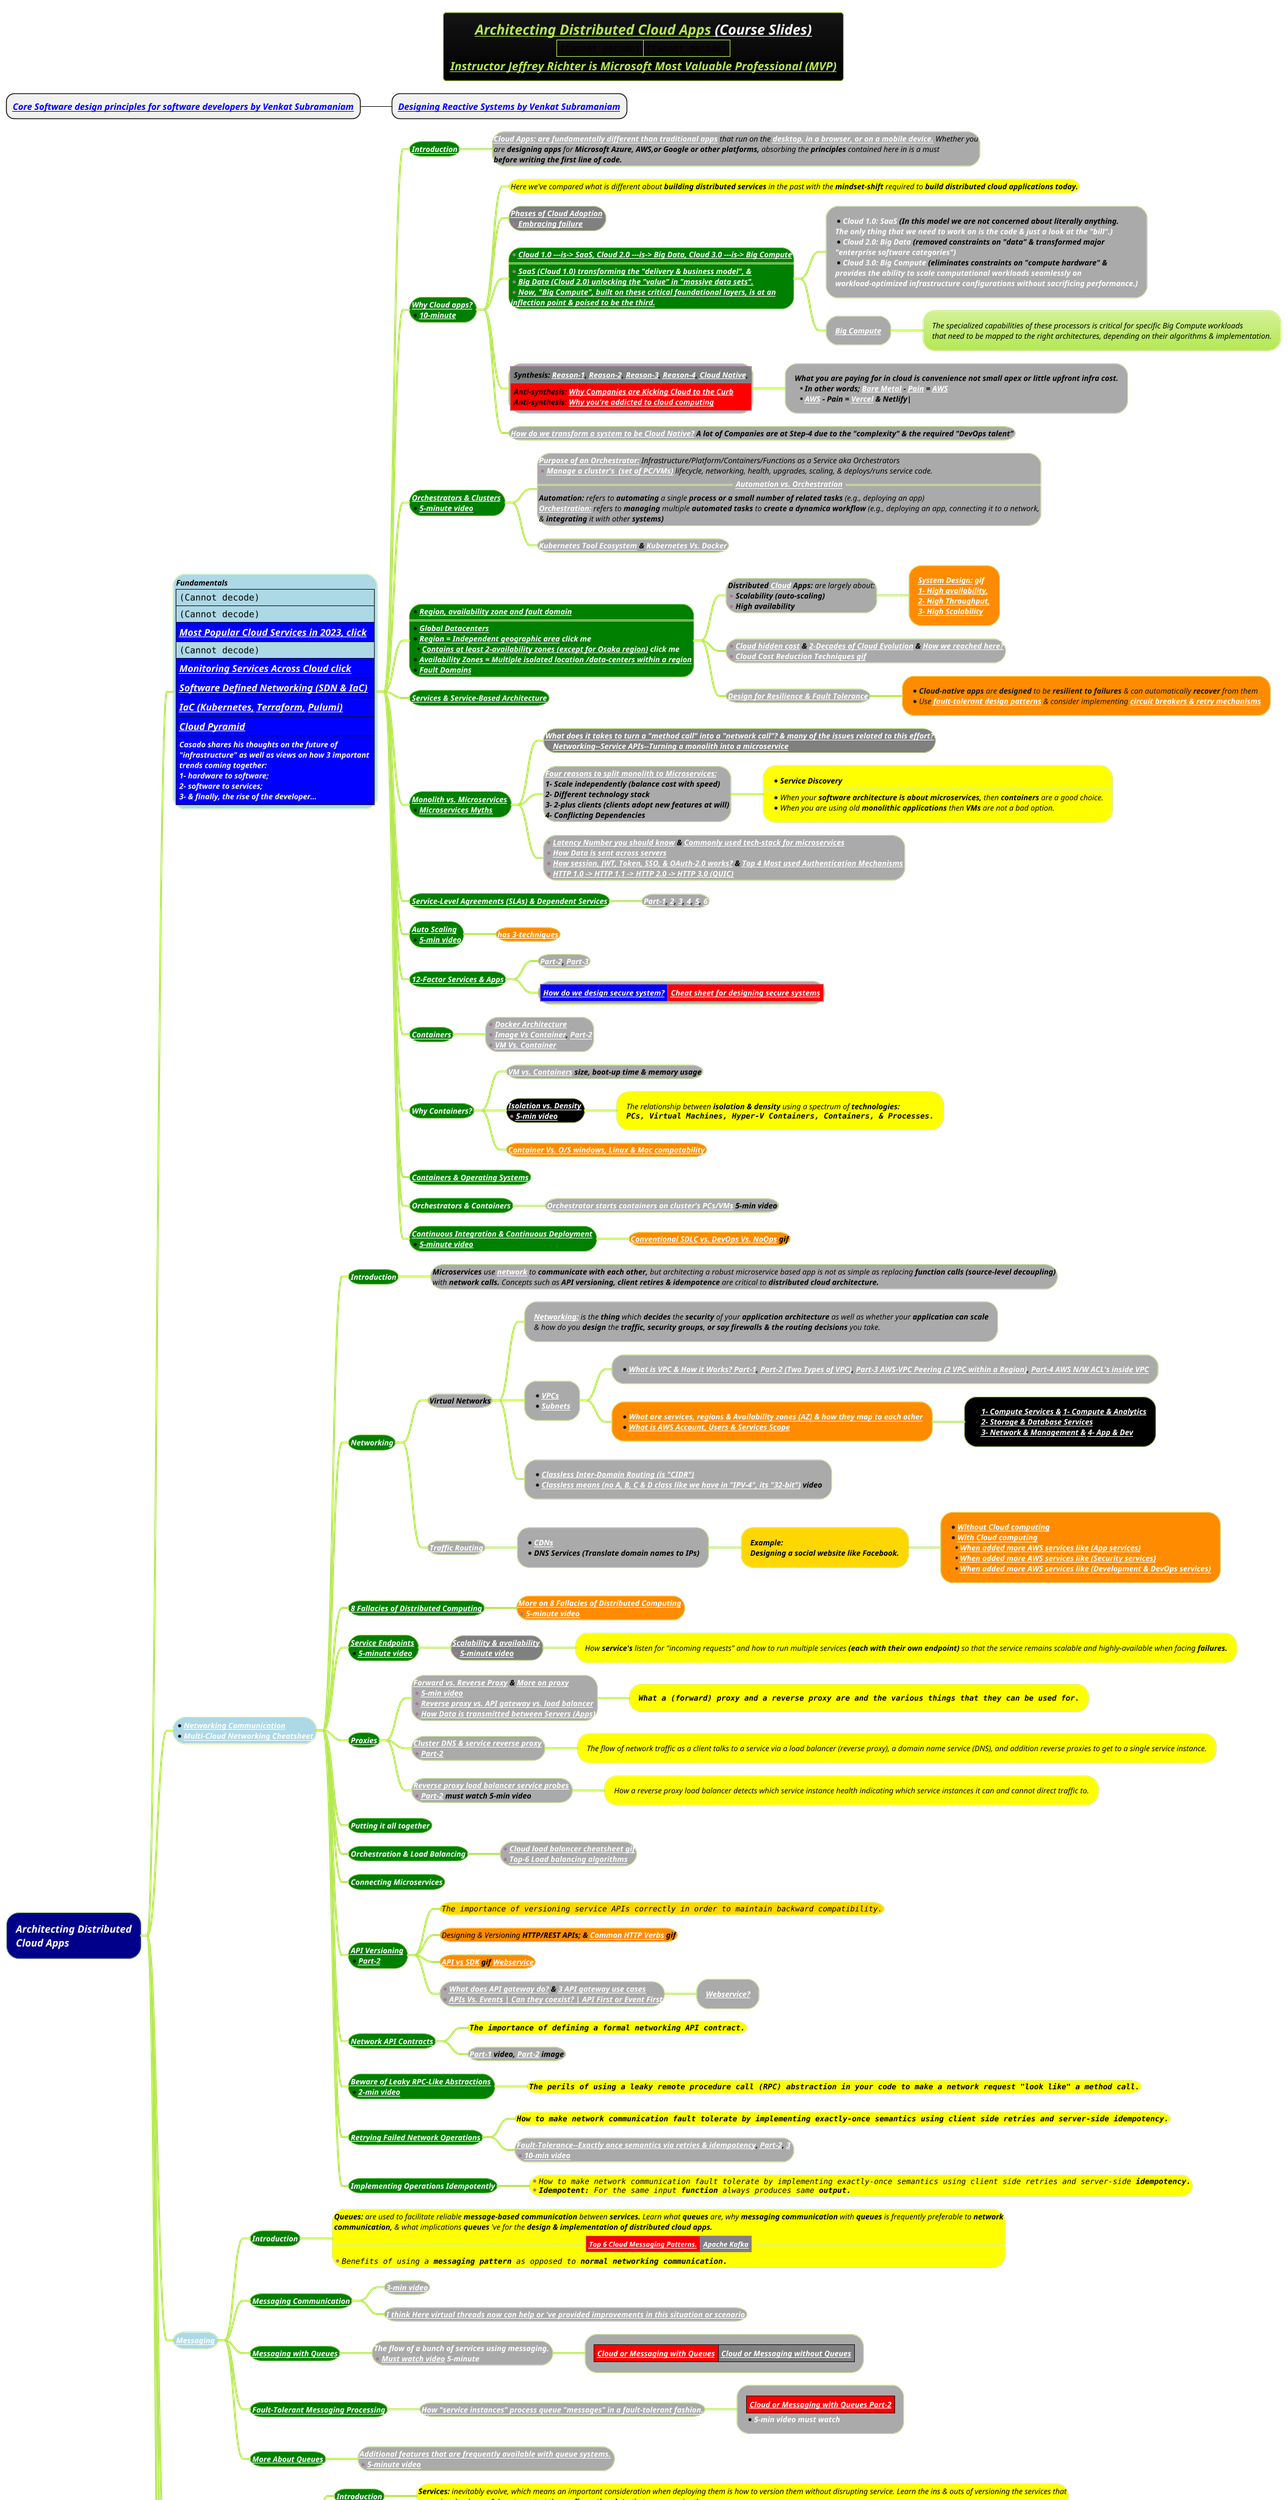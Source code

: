@startmindmap
title =<i><b><u><size:18>Architecting Distributed Cloud Apps [[https://docs.google.com/presentation/d/0B9OeL9w7mYN2Nl9LX1BIRjFVeGs/edit?resourcekey=0--9WnRGKB_SSA2SZE3WN4EA#slide=id.p1 (Course Slides)]] \n|<img:images/img_374.png>|<img:images/img_375.png{scale=.91}>|\n<i><b><u><size:18>Instructor Jeffrey Richter is Microsoft Most Valuable Professional (MVP)
* <i><b>[[docs/3-programming-languages/Venkat-Subramaniam/Core-Software-design-principles-for-software-developers.puml Core Software design principles for software developers by Venkat Subramaniam]]
** <i><b>[[docs/3-programming-languages/Venkat-Subramaniam/Designing-Reactive-Systems.puml Designing Reactive Systems by Venkat Subramaniam]]

caption |<img:images/img_606.png>|<img:images/img_607.png>|\n|<img:images/img_361.png>|<img:images/img_382.png>|

!theme hacker

*[#darkblue] <color:white><i>Architecting Distributed\n<color:white><i>Cloud Apps
**[#lightblue]:<i><color #black><size:12>Fundamentals
|<img:images/img_270.png{scale=.504}>|
|<img:images/img_366.png{scale=.2109}>|
|<#blue><i><size:15>[[docs/3-programming-languages/Venkat-Subramaniam/images/img_0377.png Most Popular Cloud Services in 2023, click]]|
|<img:images/img_272.png{scale=.5}>|
|<#blue><i><size:15>[[docs/3-programming-languages/Venkat-Subramaniam/images/img_387.png Monitoring Services Across Cloud click]]|
|<#blue><i><size:15>[[docs/3-programming-languages/Venkat-Subramaniam/images/img_362.png Software Defined Networking (SDN & IaC)]]|
|<#blue><i><size:15>[[docs/books/1-books-backlog/operating-system/images/img_12.png IaC (Kubernetes,]] [[docs/3-devops/devops-plantuml-mindmap/Terraform.puml Terraform,]] [[docs/3-devops/devops-plantuml-mindmap/Pulumi.puml Pulumi)]]|
|<#blue><i><size:15>[[docs/cloud-computing/images/cloud-pyramid.png Cloud Pyramid]]|
|<#blue><i><size:12><color #white>Casado shares his thoughts on the future of \n<i><size:12><color #white>"infrastructure" as well as views on how 3 important \n<i><size:12><color #white>trends coming together: \n<i><size:12><color #white>1- hardware to software; \n<i><size:12><color #white>2- software to services; \n<i><size:12><color #white>3- & finally, the rise of the developer…|;

***[#green] <i><color #white><b><size:12>[[https://www.youtube.com/watch?v=xJMbkZvuVO0&list=PL9XzOCngAkqs0Q8ZRdafnSYExKQurZrBY&index=1&ab_channel=JeffreyRichter Introduction]]
****[#a]:<i><color #black><size:12>**[[docs/3-programming-languages/Venkat-Subramaniam/images/img_363.png Cloud Apps: are fundamentally different than traditional apps]]** that run on the **[[docs/3-programming-languages/Venkat-Subramaniam/images/img_666.png desktop, in a browser, or on a mobile device.]]** Whether you
<i><color #black><size:12>are **designing apps** for **Microsoft Azure, AWS,or Google or other platforms,** absorbing the **principles** contained here in is a must
<i><color #black><size:12><b>before writing the first line of code.;
***[#green] <i><color #white><b><size:12>[[docs/3-programming-languages/Venkat-Subramaniam/images/img_667.png Why Cloud apps?]] \n*<i><color #white><b><size:12>[[https://www.youtube.com/watch?v=p7NkTUyEE1o&list=PL9XzOCngAkqs0Q8ZRdafnSYExKQurZrBY&index=2&ab_channel=JeffreyRichter 10-minute]]
****[#yellow] <i><color #black><size:12>Here we've compared what is different about **building distributed services** in the past with the **mindset-shift** required to <b>build distributed cloud applications today.

****[#grey] <i><color #white><b><size:12>[[https://youtu.be/IBTpNptxYF4 Phases of Cloud Adoption]] \n*<i><color #white><b><size:12>[[docs/3-programming-languages/Venkat-Subramaniam/images/img_668.png Embracing failure]]
****[#green]:*<i><color #white><b><size:12>[[https://rescale.com/blog/cloud-3-0-the-rise-of-big-compute/ Cloud 1.0 ---is-> SaaS, Cloud 2.0 ---is-> Big Data, Cloud 3.0 ---is-> Big Compute]]
====
*<i><color #white><b><size:12>[[docs/3-programming-languages/Venkat-Subramaniam/images/img_414.png SaaS (Cloud 1.0) transforming the "delivery & business model", &]]
*<i><color #white><b><size:12>[[docs/3-programming-languages/Venkat-Subramaniam/images/img_415.png Big Data (Cloud 2.0) unlocking the "value" in "massive data sets".]]
*<i><color #white><b><size:12>[[docs/3-programming-languages/Venkat-Subramaniam/images/img_416.png Now, "Big Compute", built on these critical foundational layers, is at an]]
<i><color #white><b><size:12>[[docs/3-programming-languages/Venkat-Subramaniam/images/img_398.png inflection point & poised to be the third.]];
*****[#a]:* <i><color #white><b><size:12>**Cloud 1.0:** SaaS <color #black>(In this model we are not concerned about literally anything.
<i><color #white><b><size:12>The only thing that we need to work on is the code & just a look at the "bill".)
* <i><color #white><b><size:12>**Cloud 2.0:** Big Data <color #black>(removed constraints on "data" & transformed major
<i><color #white><b><size:12>"enterprise software categories")
* <i><color #white><b><size:12>**Cloud 3.0:** Big Compute <color #black>(eliminates constraints on "compute hardware" &
<i><color #white><b><size:12>provides the ability to scale computational workloads seamlessly on
<i><color #white><b><size:12>workload-optimized infrastructure configurations without sacrificing performance.);
*****[#a] <i><color #white><b><size:12>[[docs/3-programming-languages/Venkat-Subramaniam/images/img_398.png Big Compute]]
****** <i><color #black><size:12>The specialized capabilities of these processors is critical for specific Big Compute workloads \n<i><color #black><size:12>that need to be mapped to the right architectures, depending on their algorithms & implementation.

****[#a]:|<#grey><b><i><color #black><size:12>Synthesis: [[docs/3-programming-languages/Venkat-Subramaniam/images/img_363.png Reason-1]], [[docs/3-programming-languages/Venkat-Subramaniam/images/img_364.png Reason-2]], [[docs/3-programming-languages/Venkat-Subramaniam/images/img_365.png Reason-3]], [[docs/3-programming-languages/Venkat-Subramaniam/images/img_271.png Reason-4]], [[docs/cloud-computing/Cloud-Native.puml Cloud Native]],|
|<#red><b><i><color #black><size:12>Anti-synthesis: [[https://www.youtube.com/watch?v=O66xpoRpyRk&ab_channel=CloudComputingInsider Why Companies are Kicking Cloud to the Curb]] \n<b><i><color #black><size:12>Anti-synthesis: [[https://www.youtube.com/watch?v=4Wa5DivljOM&ab_channel=Fireship Why you're addicted to cloud computing]]|;

*****[#a]:<b><i><color #black><size:12>What you are paying for in cloud is convenience not small apex or little upfront infra cost.
**<b><i><color #black><size:12>In other words; [[docs/3-programming-languages/Venkat-Subramaniam/images/img_572.png Bare Metal]] - [[docs/3-programming-languages/Venkat-Subramaniam/images/img_686.png Pain]] = [[docs/3-programming-languages/Venkat-Subramaniam/images/img_687.png AWS]]
**<b><i><color #black><size:12>[[docs/3-programming-languages/Venkat-Subramaniam/images/img_687.png AWS]] - Pain = [[docs/3-programming-languages/Venkat-Subramaniam/images/img_688.png Vercel]] & Netlify|;

****[#a] <b><i><color #black><size:12>[[docs/3-programming-languages/Venkat-Subramaniam/gif/how-to-adopt-cloud-native.adoc How do we transform a system to be Cloud Native?]] A lot of Companies are at Step-4 due to the "complexity" & the required "DevOps talent"

***[#green] <i><color #white><b><size:12>[[docs/3-programming-languages/Venkat-Subramaniam/images/img_367.png Orchestrators & Clusters]] \n*<i><color #white><b><size:12>[[https://www.youtube.com/watch?v=LkJr0Ld85AE&list=PL9XzOCngAkqs0Q8ZRdafnSYExKQurZrBY&index=4&ab_channel=JeffreyRichter 5-minute video]]
****[#a]:<i><color #black><size:12>**[[docs/3-programming-languages/Venkat-Subramaniam/images/img_440.png Purpose of an Orchestrator:]]** Infrastructure/Platform/Containers/Functions as a Service aka Orchestrators
*<i><color #black><size:12>**[[docs/3-programming-languages/Venkat-Subramaniam/images/img_669.png Manage a cluster's  (set of PC/VMs)]]** lifecycle, networking, health, upgrades, scaling, & deploys/runs service code.
==<i><color #black><size:12><b>[[docs/3-programming-languages/Venkat-Subramaniam/images/img_440.png Automation vs. Orchestration]]==
<i><color #black><size:12>**Automation:** refers to **automating** a single **process or a small number of related tasks** (e.g., deploying an app)
<i><color #black><size:12>**[[docs/3-programming-languages/Venkat-Subramaniam/images/img_440.png Orchestration:]]** refers to **managing** multiple **automated tasks** to **create a dynamica workflow** (e.g., deploying an app, connecting it to a network,
<i><color #black><size:12>& **integrating** it with other <b>systems);
****[#a] <i><color #black><b><size:12>[[docs/3-programming-languages/Venkat-Subramaniam/images/img_386.png Kubernetes Tool Ecosystem]] & [[docs/3-programming-languages/Venkat-Subramaniam/images/img_395.png Kubernetes Vs. Docker]]

***[#green]:*<i><color #white><b><size:12>[[docs/3-programming-languages/Venkat-Subramaniam/images/region-availability-zone-and-fault-domain.drawio.png Region, availability zone and fault domain]]
====
*<i><color #white><b><size:12>[[docs/3-programming-languages/Venkat-Subramaniam/images/img_399.png Global Datacenters]]
*<i><color #white><b><size:12>[[docs/3-programming-languages/Venkat-Subramaniam/images/img_400.png Region = Independent geographic area]] click me
**<i><color #white><b><size:12>[[docs/3-programming-languages/Venkat-Subramaniam/images/img_400.png Contains at least 2-availability zones (except for Osaka region)]] click me
*<i><color #white><b><size:12>[[docs/3-programming-languages/Venkat-Subramaniam/images/img_400.png Availability Zones = Multiple isolated location /data-centers within a region]]
*<i><color #white><b><size:12>[[docs/3-programming-languages/Venkat-Subramaniam/images/img_400.png Fault Domains]];
****[#a]:<i><color #black><size:12>**Distributed [[docs/3-programming-languages/Venkat-Subramaniam/images/img_359.png Cloud]] Apps:** are largely about:
*<i><color #black><size:12><b>Scalability (auto-scaling)
*<i><color #black><size:12><b>High availability;
*****[#darkorange]:<i><color #white><b><size:12>[[docs/3-programming-languages/Venkat-Subramaniam/gif/system-design-availability-throughput-scalability.adoc System Design:]] gif
<i><color #white><b><size:12>[[docs/3-programming-languages/Venkat-Subramaniam/gif/system-design-availability-throughput-scalability.adoc 1- High availability,]]
<i><color #white><b><size:12>[[docs/3-programming-languages/Venkat-Subramaniam/gif/system-design-availability-throughput-scalability.adoc 2- High Throughput,]]
<i><color #white><b><size:12>[[docs/3-programming-languages/Venkat-Subramaniam/gif/system-design-availability-throughput-scalability.adoc 3- High Scalability]];
****[#a]:*<i><color #black><b><size:12>[[docs/3-programming-languages/Venkat-Subramaniam/images/img_390.png Cloud hidden cost]] & [[docs/3-programming-languages/Venkat-Subramaniam/images/img_391.png 2-Decades of Cloud Evolution]] & [[docs/cloud-computing/images/IaaS,PaaS,SaaS.png How we reached here?]]
*<i><color #black><b><size:12>[[docs/3-programming-languages/Venkat-Subramaniam/gif/cloud-cost-reduction-techniques.adoc Cloud Cost Reduction Techniques gif]];

****[#a] <i><size:12><b>[[docs/cloud-computing/Cloud-Design-Patterns.puml Design for Resilience & Fault Tolerance]]
*****[#darkorange] *<i><size:12>**Cloud-native apps** are **designed** to be **resilient to failures** & can automatically **recover** from them \n*<i><size:12>Use **[[docs/cloud-computing/Cloud-Design-Patterns.puml fault-tolerant design patterns]]** & consider implementing <b>[[docs/cloud-computing/Cloud-Design-Patterns.puml circuit breakers & retry mechanisms]]

***[#green] <i><color #white><b><size:12>[[docs/3-programming-languages/Venkat-Subramaniam/images/img_670.png Services & Service-Based Architecture]]
***[#green] <i><color #white><b><size:12>[[docs/3-programming-languages/Venkat-Subramaniam/images/img_271.png Monolith vs. Microservices]] \n*<i><color #white><b><size:12>[[docs/3-programming-languages/Venkat-Subramaniam/images/img_672.png Microservices Myths]]

****[#grey]:<b><i><color #black><size:12>[[https://www.youtube.com/watch?v=eWljhk1RvCM&list=PL9XzOCngAkqs0Q8ZRdafnSYExKQurZrBY&index=21&ab_channel=JeffreyRichter What does it takes to turn a "method call" into a "network call"? & many of the issues related to this effort?]]
*<b><i><color #black><size:12>[[docs/3-programming-languages/Venkat-Subramaniam/images/img_691.png Networking--Service APIs--Turning a monolith into a microservice]];

****[#a]:<i><color #black><size:12>**[[docs/3-programming-languages/Venkat-Subramaniam/images/img_671.png Four reasons to split monolith to Microservices:]]**
<i><color #black><size:12><b>1- Scale independently (balance cost with speed)
<i><color #black><size:12><b>2- Different technology stack
<i><color #black><size:12><b>3- 2-plus clients (clients adopt new features at will)
<i><color #black><size:12><b>4- Conflicting Dependencies;
*****[#yellow]:*<i><color #black><size:12><b>Service Discovery
====
*<i><color #black><size:12>When your **software architecture is about microservices,** then **containers** are a good choice.
*<i><color #black><size:12>When you are using old **monolithic applications** then **VMs** are not a bad option.;

****[#a]:*<i><color #black><size:12><b>[[docs/3-programming-languages/Venkat-Subramaniam/images/img_383.png Latency Number you should know]] & [[docs/3-programming-languages/Venkat-Subramaniam/images/img_384.png Commonly used tech-stack for microservices]]
*<i><color #black><size:12><b>[[docs/3-programming-languages/Venkat-Subramaniam/images/img_388.png How Data is sent across servers]]
*<i><color #black><size:12><b>[[docs/3-programming-languages/Venkat-Subramaniam/gif/session-JWT-Token-SSO-and-OAuth-2-0.adoc How session, JWT, Token, SSO, & OAuth-2.0 works?]] & [[docs/3-programming-languages/Venkat-Subramaniam/images/img_394.png Top 4 Most used Authentication Mechanisms]]
*<i><color #black><size:12><b>[[docs/3-programming-languages/Venkat-Subramaniam/images/img_392.png HTTP 1.0 -> HTTP 1.1 -> HTTP 2.0 -> HTTP 3.0 (QUIC)]];

***[#green] <i><color #white><b><size:12>[[docs/3-programming-languages/Venkat-Subramaniam/gif/system-design-availability-throughput-scalability.adoc Service-Level Agreements (SLAs) & Dependent Services]]
****[#a] <i><color #black><b><size:12>[[docs/3-programming-languages/Venkat-Subramaniam/images/img_673.png Part-1]], [[docs/3-programming-languages/Venkat-Subramaniam/images/img_674.png 2]], [[docs/3-programming-languages/Venkat-Subramaniam/images/img_675.png 3]], [[docs/3-programming-languages/Venkat-Subramaniam/images/img_676.png 4]], [[docs/3-programming-languages/Venkat-Subramaniam/images/img_676.png 5]], [[docs/3-programming-languages/Venkat-Subramaniam/images/img_677.png 6]]
***[#green] <i><color #white><b><size:12>[[docs/3-programming-languages/Venkat-Subramaniam/images/img_440.png Auto Scaling]] \n*<i><color #white><b><size:12>[[https://www.youtube.com/watch?v=on1153sF9iY&list=PL9XzOCngAkqs0Q8ZRdafnSYExKQurZrBY&index=9&ab_channel=JeffreyRichter 5-min video]]
****[#darkorange] <i><color #black><size:12>**[[docs/3-programming-languages/Venkat-Subramaniam/images/img_440.png has 3-techniques]]**
***[#green] <i><color #white><b><size:12>[[docs/3-programming-languages/Venkat-Subramaniam/images/img_678.png 12-Factor Services & Apps]]
****[#a] <i><color #black><b><size:12>[[docs/3-programming-languages/Venkat-Subramaniam/images/img_679.png Part-2]], [[docs/3-programming-languages/Venkat-Subramaniam/images/img_680.png Part-3]]
****[#a] |<#blue><i><color #black><b><size:12>[[docs/3-programming-languages/Venkat-Subramaniam/gif/design-a-secure-system-cheat-sheet.adoc How do we design secure system?]]|<#red><i><color #black><b><size:12>[[docs/3-programming-languages/Venkat-Subramaniam/gif/design-a-secure-system-cheat-sheet.adoc Cheat sheet for designing secure systems]]|
***[#green] <i><color #white><b><size:12>[[docs/3-programming-languages/Venkat-Subramaniam/images/img_368.png Containers]]
****[#a] *<i><color #white><b><size:12>[[docs/3-programming-languages/Venkat-Subramaniam/images/img_369.png Docker Architecture]] \n*<i><color #black><b><size:12>[[docs/3-programming-languages/Venkat-Subramaniam/images/img_370.png Image Vs Container]], [[docs/3-programming-languages/Venkat-Subramaniam/images/img_681.png Part-2]] \n*<i><color #white><b><size:12>[[docs/3-programming-languages/Venkat-Subramaniam/images/img_371.png VM Vs. Container]]

***[#green] <i><color #white><b><size:12>Why Containers?
****[#a] <i><color #black><size:12>**[[docs/3-programming-languages/Venkat-Subramaniam/images/img_372.png VM vs. Containers]]** <b>size, boot-up time & memory usage

****[#black] <i><color #black><size:12><b>[[docs/3-programming-languages/Venkat-Subramaniam/images/isolation-vs-density.drawio.png Isolation vs. Density]] \n*<i><color #black><size:12><b>[[https://www.youtube.com/watch?v=C6pyfrwk2uo&list=PL9XzOCngAkqs0Q8ZRdafnSYExKQurZrBY&index=12&ab_channel=JeffreyRichter 5-min video]]
*****[#yellow] <i><color #black><size:12>The relationship between **isolation & density** using a spectrum of <b>technologies: \n<i><color #black><size:12><b>""PCs, Virtual Machines, Hyper-V Containers, Containers, & Processes.""

****[#darkorange] <i><color #black><size:12>**[[docs/3-programming-languages/Venkat-Subramaniam/images/img_376.png Container Vs. O/S windows, Linux & Mac compatability]]**
***[#green] <i><color #white><b><size:12>[[docs/3-programming-languages/Venkat-Subramaniam/images/OS-Kernel-and-container-images.drawio.png Containers & Operating Systems]]
***[#green] <i><color #white><b><size:12>Orchestrators & Containers
****[#a] <i><color #black><b><size:12>[[https://www.youtube.com/watch?v=BZgB3fGXRHc&list=PL9XzOCngAkqs0Q8ZRdafnSYExKQurZrBY&index=14&ab_channel=JeffreyRichter Orchestrator starts containers on cluster's PCs/VMs]] 5-min video

***[#green] <i><color #white><b><size:12>[[docs/3-programming-languages/Venkat-Subramaniam/images/img_373.png Continuous Integration & Continuous Deployment]] \n*<i><color #white><b><size:12>[[https://www.youtube.com/watch?v=WqPSstx41wY&list=PL9XzOCngAkqs0Q8ZRdafnSYExKQurZrBY&index=15&ab_channel=JeffreyRichter 5-minute video]]
****[#darkorange] <i><color #black><b><size:12>[[docs/3-programming-languages/Venkat-Subramaniam/gif/conventional-SDLC-vs-DevOps-vs-NoOps.adoc Conventional SDLC vs. DevOps Vs. NoOps]] gif
**[#lightblue] *<i><color #black><size:12>[[docs/3-programming-languages/Venkat-Subramaniam/images/img_362.png Networking Communication]] \n*<i><color #black><size:12>[[docs/3-programming-languages/Venkat-Subramaniam/images/img_378.png Multi-Cloud Networking Cheatsheet]]

***[#green] <i><color #white><b><size:12>Introduction
****[#a]:<i><color #black><size:12>**Microservices** use **[[docs/3-programming-languages/Venkat-Subramaniam/images/img_362.png network]]** to **communicate with each other,** but architecting a robust microservice based app is not as simple as replacing <b>function calls (source-level decoupling)
<i><color #black><size:12>with **network calls.** Concepts such as **API versioning, client retires & idempotence** are critical to <b>distributed cloud architecture.;
***[#green] <i><color #white><b><size:12>Networking
****[#a] <i><color #black><size:12><b>Virtual Networks
*****[#a]:<i><color #black><size:12>**[[docs/3-programming-languages/Venkat-Subramaniam/images/img_572.png Networking:]]** is the **thing** which **decides** the **security** of your **application architecture** as well as whether your **application can scale**
<i><color #black><size:12>& how do you **design** the **traffic, security groups, or say firewalls & the routing decisions** you take.;
*****[#a] *<i><color #black><size:12><b>[[docs/3-programming-languages/Venkat-Subramaniam/images/img_406.png VPCs]] \n*<i><color #black><size:12><b>[[docs/3-programming-languages/Venkat-Subramaniam/images/img_407.png Subnets]]
******[#a] *<i><color #black><size:12><b>[[docs/3-programming-languages/Venkat-Subramaniam/images/img_441.png What is VPC & How it Works? Part-1]], [[docs/3-programming-languages/Venkat-Subramaniam/images/img_442.png Part-2 (Two Types of VPC)]], [[docs/3-programming-languages/Venkat-Subramaniam/images/img_443.png Part-3 AWS-VPC Peering (2 VPC within a Region)]], [[docs/3-programming-languages/Venkat-Subramaniam/images/img_444.png Part-4 AWS N/W ACL's inside VPC]]
******[#darkorange]:*<i><color #black><size:12><b>[[docs/3-programming-languages/Venkat-Subramaniam/images/img_401.png What are services, regions & Availability zones (AZ) & how they map to each other]]
*<i><color #black><size:12><b>[[docs/3-programming-languages/Venkat-Subramaniam/images/img_401.png What is AWS Account, Users & Services Scope]];
*******[#black]:*<i><color #black><size:12><b>[[docs/3-programming-languages/Venkat-Subramaniam/images/img_402.png 1- Compute Services &]] [[docs/3-programming-languages/Venkat-Subramaniam/images/img_403.png 1- Compute & Analytics]]
*<i><color #black><size:12><b>[[docs/3-programming-languages/Venkat-Subramaniam/images/img_404.png 2- Storage & Database Services]]
*<i><color #black><size:12><b>[[docs/3-programming-languages/Venkat-Subramaniam/images/img_405.png 3- Network & Management &]] [[docs/3-programming-languages/Venkat-Subramaniam/images/img_405.png 4- App & Dev]];
*****[#a] *<i><color #black><size:12><b>[[docs/3-programming-languages/Venkat-Subramaniam/images/img_408.png Classless Inter-Domain Routing (is "CIDR")]] \n*<i><color #black><size:12><b>[[https://www.youtube.com/watch?v=O3fgul-fJCk&ab_channel=AWSTrainingCenter Classless means (no A, B, C & D class like we have in "IPV-4", its "32-bit")]] video
****[#a] <i><color #black><size:12><b>[[docs/3-programming-languages/Venkat-Subramaniam/images/img_408.png Traffic Routing]]
*****[#a] *<i><color #black><size:12><b>[[https://www.youtube.com/watch?v=W66STrTY0ss&t=315s CDNs]] \n*<i><color #black><size:12><b>DNS Services (Translate domain names to IPs)
******[#gold] <i><color #black><size:12><b>Example: \n<i><color #black><size:12><b>Designing a social website like Facebook.
*******[#darkorange]:*<i><color #black><size:12><b>[[docs/3-programming-languages/Venkat-Subramaniam/images/img_409.png Without Cloud computing]]
*<i><color #black><size:12><b>[[docs/3-programming-languages/Venkat-Subramaniam/images/img_410.png With Cloud computing]]
**<i><color #black><size:12><b>[[docs/3-programming-languages/Venkat-Subramaniam/images/img_411.png When added more AWS services like (App services)]]
**<i><color #black><size:12><b>[[docs/3-programming-languages/Venkat-Subramaniam/images/img_412.png When added more AWS services like (Security services)]]
**<i><color #black><size:12><b>[[docs/3-programming-languages/Venkat-Subramaniam/images/img_413.png When added more AWS services like (Development & DevOps services)]];
***[#green] <i><color #white><b><size:12>[[docs/books/1-books-backlog/DBMS/8-Fallacies-of-Distributed-Systems.puml 8 Fallacies of Distributed Computing]]
****[#darkorange] <i><color #white><b><size:12>[[docs/3-programming-languages/Venkat-Subramaniam/images/img_682.png More on 8 Fallacies of Distributed Computing]] \n*<i><color #white><b><size:12>[[https://www.youtube.com/watch?v=-Ed6Ny9iFeg&list=PL9XzOCngAkqs0Q8ZRdafnSYExKQurZrBY&index=16&ab_channel=JeffreyRichter 5-minute video]]
***[#green] <i><color #white><b><size:12>[[docs/3-programming-languages/Venkat-Subramaniam/images/img_683.png Service Endpoints]] \n*<i><color #white><b><size:12>[[https://www.youtube.com/watch?v=6BaoAZLguYo&list=PL9XzOCngAkqs0Q8ZRdafnSYExKQurZrBY&index=17&ab_channel=JeffreyRichter 5-minute video]]
****[#grey] <i><color #black><b><size:12>[[docs/3-programming-languages/Venkat-Subramaniam/images/img_684.png Scalability & availability]] \n*<i><color #white><b><size:12>[[https://www.youtube.com/watch?v=6BaoAZLguYo&list=PL9XzOCngAkqs0Q8ZRdafnSYExKQurZrBY&index=17&ab_channel=JeffreyRichter 5-minute video]]
*****[#yellow] <i><color #black><size:12>How **service's** listen for "incoming requests" and how to run multiple services **(each with their own endpoint)** so that the service remains scalable and highly-available when facing <b>failures.
***[#green] <i><color #white><b><size:12>[[docs/3-programming-languages/Venkat-Subramaniam/images/img_685.png Proxies]]

****[#a]:<i><color #black><b><size:12>[[docs/3-programming-languages/Venkat-Subramaniam/images/img_376.jpg Forward vs. Reverse Proxy]] & [[docs/3-programming-languages/Venkat-Subramaniam/images/img_685.png More on proxy]]
*<i><color #white><b><size:12>[[https://www.youtube.com/watch?v=0OukrSld3sY&list=PL9XzOCngAkqs0Q8ZRdafnSYExKQurZrBY&index=18&ab_channel=JeffreyRichter 5-min video]]
*<i><color #white><b><size:12>[[docs/3-programming-languages/Venkat-Subramaniam/images/img_858.png Reverse proxy vs. API gateway vs. load balancer]]
*<i><color #white><b><size:12>[[docs/3-programming-languages/Venkat-Subramaniam/images/img_388.png How Data is transmitted between Servers (Apps)]];

*****[#yellow] <i><color #black><b><size:12>""What a (forward) proxy and a reverse proxy are and the various things that they can be used for.""
****[#a] <i><color #black><b><size:12>[[https://www.youtube.com/watch?v=4zuHPMW-faY&list=PL9XzOCngAkqs0Q8ZRdafnSYExKQurZrBY&index=19&ab_channel=JeffreyRichter Cluster DNS & service reverse proxy]] \n*<i><color #black><b><size:12>[[docs/3-programming-languages/Venkat-Subramaniam/images/img_689.png Part-2]]
*****[#yellow] <i><color #black><size:12>The flow of network traffic as a client talks to a service via a load balancer (reverse proxy), a domain name service (DNS), and addition reverse proxies to get to a single service instance.
****[#a] <i><color #black><b><size:12>[[https://www.youtube.com/watch?v=e6aFk2NgGtw&list=PL9XzOCngAkqs0Q8ZRdafnSYExKQurZrBY&index=20&ab_channel=JeffreyRichter Reverse proxy load balancer service probes]] \n*<i><color #black><b><size:12>[[docs/3-programming-languages/Venkat-Subramaniam/images/img_690.png Part-2]] must watch 5-min video
*****[#yellow] <i><color #black><size:12>How a reverse proxy load balancer detects which service instance health indicating which service instances it can and cannot direct traffic to.

***[#green] <i><color #white><b><size:12>Putting it all together
***[#green] <i><color #white><b><size:12>Orchestration & Load Balancing
****[#a] *<i><color #white><b><size:12>[[docs/3-programming-languages/Venkat-Subramaniam/gif/cloud-load-balancer.adoc Cloud load balancer cheatsheet gif]] \n*<i><color #white><b><size:12>[[docs/3-programming-languages/Venkat-Subramaniam/images/img_857.png Top-6 Load balancing algorithms]]
***[#green] <i><color #white><b><size:12>Connecting Microservices
***[#green] <i><color #white><b><size:12>[[https://www.youtube.com/watch?v=jXAUAWPhIcc&list=PL9XzOCngAkqs0Q8ZRdafnSYExKQurZrBY&index=22&ab_channel=JeffreyRichter API Versioning]] \n*<i><color #white><b><size:12>[[docs/3-programming-languages/Venkat-Subramaniam/images/img_692.png Part-2]]
****[#gold] <i><color #black><size:12>""The importance of versioning service APIs correctly in order to maintain backward compatibility.""
****[#darkorange] <i><color #black><size:12>Designing & Versioning <b>HTTP/REST APIs; & [[docs/3-programming-languages/Venkat-Subramaniam/gif/Common-HTTP-Verbs.adoc Common HTTP Verbs]] gif
****[#darkorange] <i><color #black><size:12><b>[[docs/3-programming-languages/Venkat-Subramaniam/gif/API-vs-SDK.adoc API vs SDK]] gif [[a Webservice]]
****[#a]:*<b><i><color #black><size:12>[[docs/3-programming-languages/Venkat-Subramaniam/images/img_397.png What does API gateway do?]] & [[docs/3-programming-languages/Venkat-Subramaniam/gif/3-API-gateway-use-cases.adoc 3 API gateway use cases]]
*<b><i><color #black><size:12>[[https://www.youtube.com/embed/3t7pMx35Reg APIs Vs. Events | Can they coexist? | API First or Event First]];
*****[#a] <i><color #white><b><size:12>[[docs/3-programming-languages/Venkat-Subramaniam/webservice.puml Webservice?]]
***[#green] <i><color #white><b><size:12>[[docs/3-programming-languages/Venkat-Subramaniam/images/img_46.png Network API Contracts]]
****[#yellow] <i><color #black><b><size:12>""The importance of defining a formal networking API contract.""
****[#a] <i><color #black><b><size:12>[[https://www.youtube.com/watch?v=iEiZyi7BBoI&list=PL9XzOCngAkqs0Q8ZRdafnSYExKQurZrBY&index=23&ab_channel=JeffreyRichter Part-1]] video, [[docs/3-programming-languages/Venkat-Subramaniam/images/img_693.png Part-2]] image

***[#green] <i><color #white><b><size:12>[[docs/3-programming-languages/Venkat-Subramaniam/images/img_694.png Beware of Leaky RPC-Like Abstractions]] \n*<i><color #white><b><size:12>[[https://www.youtube.com/watch?v=uE16hkoHcYE&list=PL9XzOCngAkqs0Q8ZRdafnSYExKQurZrBY&index=24&ab_channel=JeffreyRichter 2-min video]]
****[#yellow] <i><color #black><b><size:12>""The perils of using a leaky remote procedure call (RPC) abstraction in your code to make a network request "look like" a method call.""
***[#green] <i><color #white><b><size:12>[[https://www.youtube.com/watch?v=gH_hwwn2yDk&list=PL9XzOCngAkqs0Q8ZRdafnSYExKQurZrBY&index=25&ab_channel=JeffreyRichter Retrying Failed Network Operations]]
****[#yellow] <i><color #black><b><size:12>""How to make network communication fault tolerate by implementing exactly-once semantics using client side retries and server-side idempotency.""
****[#a] <i><color #black><b><size:12>[[docs/3-programming-languages/Venkat-Subramaniam/images/img_695.png Fault-Tolerance--Exactly once semantics via retries & idempotency]], [[docs/3-programming-languages/Venkat-Subramaniam/images/img_696.png Part-2]], [[docs/3-programming-languages/Venkat-Subramaniam/images/img_697.png 3]] \n*<i><color #black><b><size:12>[[https://www.youtube.com/watch?v=gH_hwwn2yDk&list=PL9XzOCngAkqs0Q8ZRdafnSYExKQurZrBY&index=25&ab_channel=JeffreyRichter 10-min video]]
***[#green] <i><color #white><b><size:12>Implementing Operations Idempotently
****[#yellow]:*<i><color #black><size:12>""How to make network communication fault tolerate by implementing exactly-once semantics using client side retries and server-side <b>idempotency.""
*<i><color #black><size:12>""**Idempotent:** For the same input **function** always produces same <b>output."";

**[#lightblue] <i><color #black><size:12>[[docs/3-programming-languages/Venkat-Subramaniam/images/img_698.png Messaging]]
***[#green] <i><color #white><b><size:12>Introduction
****[#yellow]:<i><color #black><size:12>**Queues:** are used to facilitate reliable **message-based communication** between **services.** Learn what **queues** are, why **messaging communication** with **queues** is frequently preferable to <b>network
<i><color #black><size:12>**communication,** & what implications **queues** 've for the <b>design & implementation of distributed cloud apps.
==|<#red><i><b>[[docs/3-programming-languages/Venkat-Subramaniam/gif/top-6-cloud-messaging-patterns.adoc Top 6 Cloud Messaging Patterns.]]|<#grey><i><b>[[docs/AI-ML-DL-Data-Science-and-BigData/Apache-Big-Data-Ecosystem/apache-kafka.puml Apache Kafka]]|==
*<i><color #black><size:12>""Benefits of using a **messaging pattern** as opposed to <b>normal networking communication."";

***[#green] <i><color #white><b><size:12>[[docs/3-programming-languages/Venkat-Subramaniam/images/img_698.png Messaging Communication]]
****[#a] <i><color #white><b><size:12>[[https://www.youtube.com/watch?v=C26paSeSQD8&list=PL9XzOCngAkqs0Q8ZRdafnSYExKQurZrBY&index=26&ab_channel=JeffreyRichter 3-min video]]
****[#a] <i><color #white><b><size:12>[[https://www.youtube.com/watch?v=C26paSeSQD8&list=PL9XzOCngAkqs0Q8ZRdafnSYExKQurZrBY&index=26&ab_channel=JeffreyRichter I think Here virtual threads now can help or 've provided improvements in this situation or scenario]]
***[#green] <i><color #white><b><size:12>[[docs/3-programming-languages/Venkat-Subramaniam/images/img_699.png Messaging with Queues]]
****[#a] <i><color #white><b><size:12>The flow of a bunch of services using messaging. \n*<i><color #white><b><size:12>[[https://www.youtube.com/watch?v=Tu9WGaePtBA&list=PL9XzOCngAkqs0Q8ZRdafnSYExKQurZrBY&index=27&ab_channel=JeffreyRichter Must watch video]] 5-minute
*****[#a] |<#red><i><color #white><b><size:12>[[https://www.youtube.com/watch?v=Tu9WGaePtBA&list=PL9XzOCngAkqs0Q8ZRdafnSYExKQurZrBY&index=27&ab_channel=JeffreyRichter Cloud or Messaging with Queues]]|<#grey><i><color #white><b><size:12>[[https://www.youtube.com/watch?v=eWljhk1RvCM&list=PL9XzOCngAkqs0Q8ZRdafnSYExKQurZrBY&index=21&ab_channel=JeffreyRichter Cloud or Messaging without Queues]]|
***[#green] <i><color #white><b><size:12>[[docs/3-programming-languages/Venkat-Subramaniam/images/img_700.png Fault-Tolerant Messaging Processing]]
****[#a] <i><color #white><b><size:12>[[docs/3-programming-languages/Venkat-Subramaniam/images/img_700.png How "service instances" process queue "messages" in a fault-tolerant fashion.]]
*****[#a] |<#red><i><color #white><b><size:12>[[https://www.youtube.com/watch?v=XndpZCyRIXw&list=PL9XzOCngAkqs0Q8ZRdafnSYExKQurZrBY&index=28&ab_channel=JeffreyRichter Cloud or Messaging with Queues Part-2]]|\n*<i><color #white><b><size:12>5-min video must watch
***[#green] <i><color #white><b><size:12>[[docs/3-programming-languages/Venkat-Subramaniam/images/img_789.png More About Queues]]
****[#a] <i><color #white><b><size:12>[[docs/3-programming-languages/Venkat-Subramaniam/images/img_789.png Additional features that are frequently available with queue systems.]] \n*<i><color #white><b><size:12>[[https://www.youtube.com/watch?v=TeC7FD8wrRQ&list=PL9XzOCngAkqs0Q8ZRdafnSYExKQurZrBY&index=35&ab_channel=JeffreyRichter 5-minute video]]

**[#lightblue] <i><color #black><size:12>[[https://www.youtube.com/watch?v=5cBnQpG0YTE&list=PL9XzOCngAkqs0Q8ZRdafnSYExKQurZrBY&index=30&ab_channel=JeffreyRichter Versioning Service source-code]] \n*<i><color #black><size:12>[[https://www.youtube.com/watch?v=5cBnQpG0YTE&list=PL9XzOCngAkqs0Q8ZRdafnSYExKQurZrBY&index=30&ab_channel=JeffreyRichter 10-minute video]] with animation
***[#green] <i><color #white><b><size:12>Introduction
****[#yellow]:<i><color #black><size:12>**Services:** inevitably evolve, which means an important consideration when deploying them is how to version them without disrupting service. Learn the ins & outs of versioning the services that
<i><color #black><size:12>comprise cloud apps & how to protect the **configuration data** that accompanies them.;
***[#green] <i><color #white><b><size:12>[[docs/3-programming-languages/Venkat-Subramaniam/images/img_790.png Service-Update Options]]
****[#yellow] *<i><color #black><size:12>Various ways to versioning and upgrading your running service code: \n<i><color #black><b><size:12>1- Delete & Upload \n<i><color #black><b><size:12>2- Rolling Update \n<i><color #black><b><size:12>3- Blue-Green Deployment (cluster or across 2 clusters)
****[#grey] <i><color #white><b><size:12>[[docs/3-programming-languages/Venkat-Subramaniam/images/img_790.png Comparing Service-Update Options]]
***[#green] <i><color #white><b><size:12>[[https://www.youtube.com/watch?v=d-Eq-L5HD6Q&list=PL9XzOCngAkqs0Q8ZRdafnSYExKQurZrBY&index=31&ab_channel=JeffreyRichter Two-Phase Updates]] \n*<i><color #white><b><size:12>[[https://www.youtube.com/watch?v=d-Eq-L5HD6Q&list=PL9XzOCngAkqs0Q8ZRdafnSYExKQurZrBY&index=31&ab_channel=JeffreyRichter 3-minute video]]
****[#a] <i><color #black><size:12><b>Rolling Update: [[docs/3-programming-languages/Venkat-Subramaniam/images/img_791.png How to properly perform a 2-phase update when you are changing the protocol used by a service that talks to other instances of itself.]]
***[#green] <i><color #white><b><size:12>[[https://www.youtube.com/watch?v=h74NPW-oaBg&list=PL9XzOCngAkqs0Q8ZRdafnSYExKQurZrBY&index=32&ab_channel=JeffreyRichter Shutting Down Service Instances]]
****[#a] <i><color #black><size:12><b>[[docs/3-programming-languages/Venkat-Subramaniam/images/img_792.png How to gracefully shutdown a service instance so that it can be upgraded or scaled down without any adverse customer behavior.]]
***[#green] <i><color #white><b><size:12>[[https://www.youtube.com/watch?v=tXqBjpk4kHA&list=PL9XzOCngAkqs0Q8ZRdafnSYExKQurZrBY&index=33&ab_channel=JeffreyRichter Service Configuration & Secrets]]
****[#a]:*<i><color #black><size:12><b>[[docs/3-programming-languages/Venkat-Subramaniam/images/img_793.png How to create service configuration & how to hand it off to a service.]]
*<i><color #black><size:12><b>[[docs/3-programming-languages/Venkat-Subramaniam/images/img_794.png How to use Cryptographic Message Syntax (CMS) to embed secrets in your configuration.]];
***[#green] <i><color #white><b><size:12>Cryptographic Message Syntax

**[#lightblue] <i><color #black><size:12>[[https://www.youtube.com/watch?v=5h2aS0_YckI&list=PL9XzOCngAkqs0Q8ZRdafnSYExKQurZrBY&index=34&ab_channel=JeffreyRichter Leader Election]]
***[#green] <i><color #white><b><size:12>Introduction
****[#yellow]:<i><color #black><size:12>**Leader election:** is a pattern that is commonly used in **distributed cloud apps.** The purpose is to allow one service instance to coordinate tasks among other service instances, & to easily be
<i><color #black><size:12>replaced if it goes out of scope down. Learn about the leader election pattern & understand <b>how & why to implement it.;
***[#green] <i><color #white><b><size:12>[[docs/3-programming-languages/Venkat-Subramaniam/images/img_795.png What is leader election, & why would I use it?]]
****[#a] <i><color #black><b><size:12>[[docs/3-programming-languages/Venkat-Subramaniam/gif/system-design-availability-throughput-scalability.adoc Leader election: a way to pick 1 service instance to coordinate tasks among other service instance.]] gif
***[#green] <i><color #white><b><size:12>[[https://www.youtube.com/watch?v=fTCY93FsNko&list=PL9XzOCngAkqs0Q8ZRdafnSYExKQurZrBY&index=35&ab_channel=JeffreyRichter Leader election using "leases"]] \n*<i><color #white><b><size:12>[[https://www.youtube.com/watch?v=fTCY93FsNko&list=PL9XzOCngAkqs0Q8ZRdafnSYExKQurZrBY&index=35&ab_channel=JeffreyRichter 5-minute video animation]]
****[#a] <i><color #black><b><size:12>[[docs/3-programming-languages/Venkat-Subramaniam/images/img_796.png How to implement leader election using a lease mechanism.]]
***[#green] <i><color #white><b><size:12>[[https://www.youtube.com/watch?v=Cc_qriHq9JQ&list=PL9XzOCngAkqs0Q8ZRdafnSYExKQurZrBY&index=36&ab_channel=JeffreyRichter Leader election using "Queue Messaging"]] \n<i><color #white>2-minute
****[#a] <i><color #black><b><size:12>[[docs/3-programming-languages/Venkat-Subramaniam/images/img_797.png How to implement leader election using a message queue mechanism.]]

**[#lightblue] <i><color #black><size:12>[[docs/3-programming-languages/Venkat-Subramaniam/images/img_379.png Data Storage]]
***[#green] <i><color #white><b><size:12>Introduction
****[#yellow]:<i><color #black><size:12>Being **reliable & scalable services** that **manage state** is **exponentially more difficult** than **building stateless services.** Here follows the problems that you will encounter, solutions to those
<i><color #black><size:12>problems & patterns that will help you implement them.
|<#red><b><i><color #black><size:12>[[docs/3-programming-languages/Venkat-Subramaniam/images/img_798.png What makes building reliable & scalable data storage services substantially more harder than building stateless services?]] click|;
***[#green] <i><color #white><b><size:12>[[docs/3-programming-languages/Venkat-Subramaniam/images/img_379.png Data Storage Considerations]]
****[#a] <i><color #white><b><size:12>[[docs/3-programming-languages/Venkat-Subramaniam/images/img_393.png Types of Data Storage (from ground)]]
***[#green] <i><color #white><b><size:12>[[https://www.youtube.com/watch?v=ZQx7TjB-DGc&list=PL9XzOCngAkqs0Q8ZRdafnSYExKQurZrBY&index=38&ab_channel=JeffreyRichter Data Temperature]]
****[#a] <i><color #white><b><size:12>[[docs/3-programming-languages/Venkat-Subramaniam/images/img_799.png Hot, warm, and cold data and how to think about these in terms of latency, costs, request rate, durability, and size.]]


***[#green] <i><color #white><b><size:12>[[https://www.youtube.com/watch?v=0ijNG_9ks3A&list=PL9XzOCngAkqs0Q8ZRdafnSYExKQurZrBY&index=39&ab_channel=JeffreyRichter Performance Optimization]]
****[#grey] <i><color #white><b><size:12>[[docs/3-programming-languages/Venkat-Subramaniam/images/img_800.png The typical topology of a an app that uses multiple stateless services and a back-end storage service. And, to improve performce, you can introduce a cache.]]
****[#a] *<i><color #white><b><size:12>[[docs/3-programming-languages/Venkat-Subramaniam/images/img_385.png Caching]] & \n*<i><color #white><b><size:12>[[https://www.youtube.com/watch?v=W66STrTY0ss&t=315s CDNs]]
*****[#darkorange]:*<i><color #white><b><size:12>[[docs/3-programming-languages/Venkat-Subramaniam/gif/how-does-redis-persist-data.adoc How does Redis persist data? gif]]
*<i><color #white><b><size:12>[[docs/3-programming-languages/Venkat-Subramaniam/images/img_380.png Where do we cache data?]]
*<i><color #white><b><size:12>[[docs/3-programming-languages/Venkat-Subramaniam/images/img_381.png Top 5 Caching strategies]]
*<i><color #white><b><size:12>[[docs/3-programming-languages/Venkat-Subramaniam/images/img_385.png Caching complete mind-map]]
*<i><color #white><b><size:12>[[docs/3-programming-languages/Venkat-Subramaniam/gif/How-can-Cache-Systems-go-wrong.adoc How can Cache Systems go wrong? (cache challenges)]] gif;

***[#a] <i><color #white><b><size:12>[[docs/3-programming-languages/Venkat-Subramaniam/images/img_379.png File & Object Storage]] \n*<i><color #white><b><size:12>[[https://www.youtube.com/watch?v=W66STrTY0ss&list=PL9XzOCngAkqs0Q8ZRdafnSYExKQurZrBY&index=40&ab_channel=JeffreyRichter Video 9-minute]]
****[#grey]:*<i><color #black><b><size:12>[[docs/3-programming-languages/Venkat-Subramaniam/images/img_801.png Object (blob) storage services for documents, pictures, images, and videos.]] & Big Data
*<i><color #white><b><size:12>[[https://www.youtube.com/watch?v=W66STrTY0ss&t=315s How to improve performance of client's accessing these documents by using a Content Delivery Network (CDN).]];
****[#darkorange]:*<i><color #white><b><size:12>How to improve performance of client’s accessing these documents by using a Content Delivery Network (CDN).
*<i><color #white><b><size:12>[[docs/3-programming-languages/Venkat-Subramaniam/gif/blob-and-object-store-use-cases.adoc File & Object Storage top six (6) use-cases]] gif
*<i><color #white><b><size:12>[[docs/cloud-computing/AWS-Cloud/image-2023-03-05-20-07-51-822.png Performance comparison of storage types]]
*<i><color #black><b><size:12>[[https://www.youtube.com/embed/6vNC_BCqFmI AWS Storage - EBS vs S3 vs EFS]] video;

***[#a]:<i><color #white><b><size:12>[[docs/3-programming-languages/Venkat-Subramaniam/images/img_379.png Database Storage]]
*<i><color #white><b><size:12>[[https://www.youtube.com/watch?v=z4JwZnSWaTY&list=PL9XzOCngAkqs0Q8ZRdafnSYExKQurZrBY&index=41&ab_channel=JeffreyRichter 10-minute]];
****[#grey] <i><color #white><b><size:12>[[docs/3-programming-languages/Venkat-Subramaniam/images/img_802.png Compare & contrast relational (SQL) databases with non-relational (noSQL) databases]] \n|<#a><i><color #white><b><size:12>[[docs/3-programming-languages/Venkat-Subramaniam/images/img_803.png SQL vs NoSQL]]|<#red><i><color #white><b><size:12>[[docs/3-programming-languages/Venkat-Subramaniam/images/img_862.png Types of databases]]|
****[#darkorange] <i><color #white><b><size:12>[[docs/3-programming-languages/Venkat-Subramaniam/images/img_380.jpg 8 data-structures that power "Modern Database"]]
***[#a] <i><color #white><b><size:12>[[https://www.youtube.com/watch?v=zUGPl2B--kg&list=PL9XzOCngAkqs0Q8ZRdafnSYExKQurZrBY&index=42&ab_channel=JeffreyRichter Data Partitioning]] \n*<i><color #white><b><size:12>[[https://www.youtube.com/watch?v=zUGPl2B--kg&list=PL9XzOCngAkqs0Q8ZRdafnSYExKQurZrBY&index=42&ab_channel=JeffreyRichter 10-minute]]
****[#a]:<i><color #white><b><size:12>[[docs/3-programming-languages/Venkat-Subramaniam/images/img_804.png ➢ Data is partitioned for size, speed or both]]
<i><color #white><b><size:12>[[https://www.youtube.com/watch?v=zUGPl2B--kg&t=730s ➢ Each partition’s data is replicated for reliability]]
<i><color #white><b><size:12>➢ How you partition your data is your choice & its super important.;
*****[#grey] <i><color #white><b><size:12>[[docs/3-programming-languages/Venkat-Subramaniam/images/img_804.png ➢ Data partitioning (for size, speed, or both) and data replication (for reliability).]]

***[#a] <i><color #white><b><size:12>[[docs/cloud-computing/images/data-consistency.png Data Consistency]] <size:9> click me \n*<i><color #white><b><size:12>[[https://www.youtube.com/watch?v=R8CnjBGHnTo&list=PL9XzOCngAkqs0Q8ZRdafnSYExKQurZrBY&index=43&ab_channel=JeffreyRichter 15-minute]]
****[#yellow] <i><color #black><size:12>Strong & Weak data consistency, the CAP theorem, & apology-based computing.
****[#grey]:*<i><color #white><b><size:12>[[docs/cloud-computing/images/consistency-or-availabilty-which-is-better.png Data Consistency or avail-ability which is better?]]
*<i><color #white><b><size:12>[[docs/cloud-computing/images/implementing-eventual-consistency.png Implementing Eventual Consistency]];

***[#green] <i><color #white><b><size:12>Patterns
****[#yellow] |<#red><i><color #black><size:12><b>[[https://www.youtube.com/watch?v=_QV3tgdwcY4&list=PL9XzOCngAkqs0Q8ZRdafnSYExKQurZrBY&index=44&ab_channel=JeffreyRichter CQRS Pattern:]] </b> separates **data modifications** (commands) from <b>data queries.|
****[#yellow] <i><color #black><size:12><b>Event-Sourcing Pattern
*****[#a]:<i><color #black><size:12><b>A way of storing "immutable" (big) data & then producing "views" over this "data".
*<i><color #black><size:12><b>[[docs/3-programming-languages/Venkat-Subramaniam/gif/CRUD-Vs-Event-Sourcing.adoc CRUD Vs. Event-Sourcing]] gif
*<i><color #black><size:12><b>[[docs/cloud-computing/images/event-sourcing.png Event-Sourcing]]
*<i><color #black><size:12><b>[[docs/3-programming-languages/Venkat-Subramaniam/gif/How-do-we-incorporate-Event-Sourcing-into-the-systems.adoc How do we incorporate Event Sourcing into the systems?]] gif;

****[#yellow] <i><color #black><size:12><b>Eventual Consistency
****[#yellow] <i><color #black><size:12><b>Saga </b>for dealing with **eventual consistency** which compromises **atomicity** for **availability.** (see book fundamentals of software architecture patterns) these are very easy
***[#green] <i><color #white><b><size:12>Data Concurrency & Versioning
***[#green] <i><color #white><b><size:12>Optimistic Concurrency
***[#green] <i><color #white><b><size:12>Versioning Data Schemas
***[#green] <i><color #white><b><size:12>Backup & Restore
***[#green] <i><color #white><b><size:12>Recovery & Restore
***[#green] <i><color #white><b><size:12>Recovery Point & Time Objectives
***[#green] <i><color #white><b><size:12>Disaster Recovery
***[#green] <i><color #white><b><size:12>Data Encryption
****[#a] <i><color #white><b><size:12>In-transit Encryption
****[#a] <i><color #white><b><size:12>At-rest Encryption

@endmindmap
